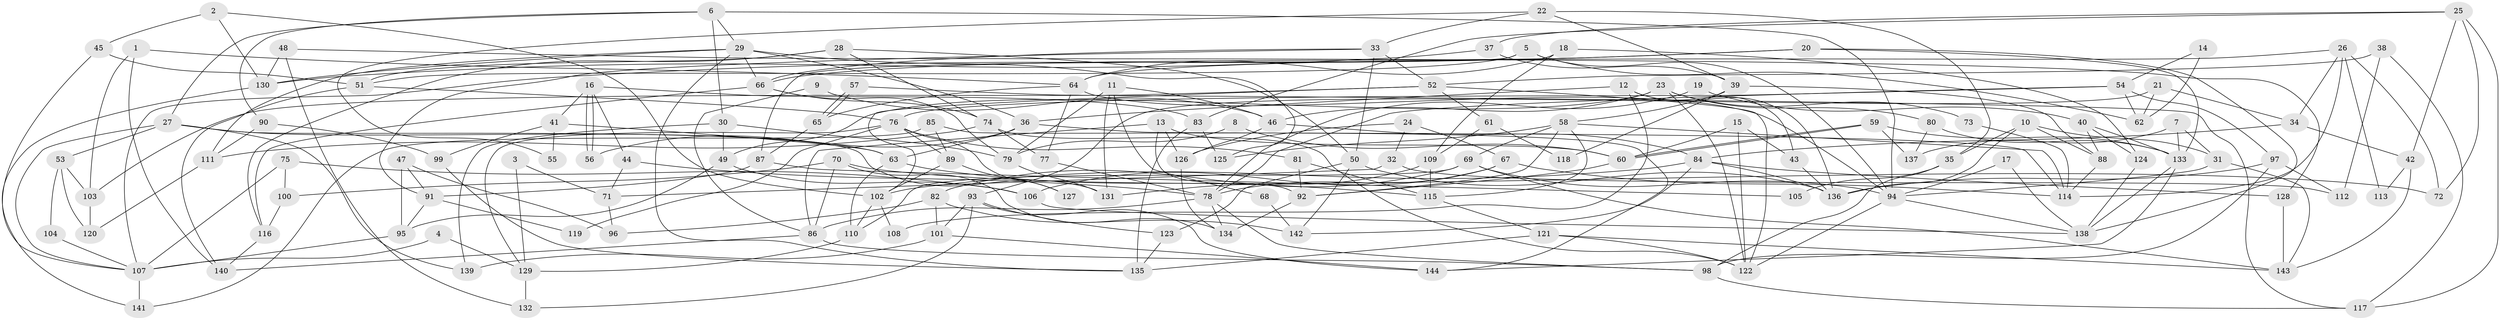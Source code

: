// coarse degree distribution, {2: 0.14035087719298245, 3: 0.21052631578947367, 4: 0.22807017543859648, 5: 0.12280701754385964, 7: 0.07017543859649122, 6: 0.08771929824561403, 8: 0.03508771929824561, 10: 0.017543859649122806, 15: 0.017543859649122806, 9: 0.017543859649122806, 21: 0.017543859649122806, 13: 0.03508771929824561}
// Generated by graph-tools (version 1.1) at 2025/53/03/04/25 21:53:23]
// undirected, 144 vertices, 288 edges
graph export_dot {
graph [start="1"]
  node [color=gray90,style=filled];
  1;
  2;
  3;
  4;
  5;
  6;
  7;
  8;
  9;
  10;
  11;
  12;
  13;
  14;
  15;
  16;
  17;
  18;
  19;
  20;
  21;
  22;
  23;
  24;
  25;
  26;
  27;
  28;
  29;
  30;
  31;
  32;
  33;
  34;
  35;
  36;
  37;
  38;
  39;
  40;
  41;
  42;
  43;
  44;
  45;
  46;
  47;
  48;
  49;
  50;
  51;
  52;
  53;
  54;
  55;
  56;
  57;
  58;
  59;
  60;
  61;
  62;
  63;
  64;
  65;
  66;
  67;
  68;
  69;
  70;
  71;
  72;
  73;
  74;
  75;
  76;
  77;
  78;
  79;
  80;
  81;
  82;
  83;
  84;
  85;
  86;
  87;
  88;
  89;
  90;
  91;
  92;
  93;
  94;
  95;
  96;
  97;
  98;
  99;
  100;
  101;
  102;
  103;
  104;
  105;
  106;
  107;
  108;
  109;
  110;
  111;
  112;
  113;
  114;
  115;
  116;
  117;
  118;
  119;
  120;
  121;
  122;
  123;
  124;
  125;
  126;
  127;
  128;
  129;
  130;
  131;
  132;
  133;
  134;
  135;
  136;
  137;
  138;
  139;
  140;
  141;
  142;
  143;
  144;
  1 -- 64;
  1 -- 140;
  1 -- 103;
  2 -- 45;
  2 -- 102;
  2 -- 130;
  3 -- 129;
  3 -- 71;
  4 -- 107;
  4 -- 129;
  5 -- 94;
  5 -- 51;
  5 -- 62;
  5 -- 87;
  6 -- 27;
  6 -- 30;
  6 -- 29;
  6 -- 90;
  6 -- 94;
  7 -- 31;
  7 -- 133;
  7 -- 137;
  8 -- 60;
  8 -- 79;
  9 -- 46;
  9 -- 86;
  10 -- 136;
  10 -- 31;
  10 -- 35;
  10 -- 88;
  11 -- 131;
  11 -- 79;
  11 -- 46;
  11 -- 68;
  12 -- 36;
  12 -- 136;
  12 -- 43;
  12 -- 108;
  13 -- 86;
  13 -- 60;
  13 -- 92;
  13 -- 126;
  14 -- 62;
  14 -- 54;
  15 -- 60;
  15 -- 122;
  15 -- 43;
  16 -- 41;
  16 -- 56;
  16 -- 56;
  16 -- 44;
  16 -- 83;
  17 -- 94;
  17 -- 138;
  18 -- 64;
  18 -- 124;
  18 -- 109;
  19 -- 78;
  19 -- 40;
  20 -- 66;
  20 -- 133;
  20 -- 107;
  20 -- 138;
  21 -- 62;
  21 -- 34;
  21 -- 93;
  22 -- 33;
  22 -- 39;
  22 -- 35;
  22 -- 55;
  23 -- 49;
  23 -- 122;
  23 -- 46;
  23 -- 73;
  23 -- 80;
  24 -- 67;
  24 -- 126;
  24 -- 32;
  25 -- 72;
  25 -- 83;
  25 -- 37;
  25 -- 42;
  25 -- 117;
  26 -- 64;
  26 -- 34;
  26 -- 72;
  26 -- 113;
  26 -- 114;
  27 -- 63;
  27 -- 107;
  27 -- 53;
  27 -- 131;
  27 -- 139;
  28 -- 74;
  28 -- 50;
  28 -- 51;
  28 -- 116;
  29 -- 130;
  29 -- 36;
  29 -- 66;
  29 -- 111;
  29 -- 125;
  29 -- 135;
  30 -- 79;
  30 -- 49;
  30 -- 139;
  31 -- 143;
  31 -- 94;
  32 -- 71;
  32 -- 112;
  33 -- 50;
  33 -- 66;
  33 -- 52;
  33 -- 91;
  34 -- 42;
  34 -- 84;
  35 -- 98;
  35 -- 105;
  36 -- 114;
  36 -- 56;
  36 -- 63;
  37 -- 39;
  37 -- 130;
  38 -- 117;
  38 -- 52;
  38 -- 112;
  39 -- 58;
  39 -- 88;
  39 -- 118;
  40 -- 88;
  40 -- 133;
  40 -- 124;
  41 -- 99;
  41 -- 63;
  41 -- 55;
  42 -- 143;
  42 -- 113;
  43 -- 136;
  44 -- 78;
  44 -- 71;
  45 -- 51;
  45 -- 107;
  46 -- 84;
  46 -- 126;
  47 -- 91;
  47 -- 95;
  47 -- 96;
  48 -- 130;
  48 -- 132;
  48 -- 128;
  49 -- 95;
  49 -- 106;
  50 -- 142;
  50 -- 136;
  50 -- 123;
  51 -- 140;
  51 -- 76;
  52 -- 122;
  52 -- 61;
  52 -- 102;
  52 -- 103;
  53 -- 103;
  53 -- 104;
  53 -- 120;
  54 -- 78;
  54 -- 97;
  54 -- 62;
  54 -- 76;
  57 -- 117;
  57 -- 65;
  57 -- 65;
  58 -- 69;
  58 -- 125;
  58 -- 92;
  58 -- 114;
  58 -- 115;
  59 -- 60;
  59 -- 60;
  59 -- 137;
  59 -- 133;
  60 -- 92;
  61 -- 109;
  61 -- 118;
  63 -- 115;
  63 -- 110;
  64 -- 77;
  64 -- 94;
  64 -- 65;
  65 -- 87;
  66 -- 116;
  66 -- 74;
  66 -- 79;
  67 -- 78;
  67 -- 114;
  67 -- 106;
  68 -- 142;
  69 -- 94;
  69 -- 143;
  69 -- 82;
  69 -- 110;
  70 -- 86;
  70 -- 134;
  70 -- 72;
  70 -- 100;
  71 -- 96;
  73 -- 114;
  74 -- 111;
  74 -- 77;
  74 -- 122;
  75 -- 107;
  75 -- 106;
  75 -- 100;
  76 -- 81;
  76 -- 89;
  76 -- 119;
  76 -- 127;
  76 -- 129;
  77 -- 78;
  78 -- 134;
  78 -- 98;
  78 -- 86;
  79 -- 131;
  80 -- 133;
  80 -- 137;
  81 -- 92;
  81 -- 115;
  82 -- 101;
  82 -- 96;
  82 -- 142;
  83 -- 135;
  83 -- 125;
  84 -- 102;
  84 -- 128;
  84 -- 136;
  84 -- 142;
  85 -- 144;
  85 -- 89;
  85 -- 141;
  86 -- 98;
  86 -- 140;
  87 -- 91;
  87 -- 105;
  88 -- 114;
  89 -- 102;
  89 -- 127;
  90 -- 111;
  90 -- 99;
  91 -- 95;
  91 -- 119;
  92 -- 134;
  93 -- 101;
  93 -- 123;
  93 -- 132;
  93 -- 144;
  94 -- 122;
  94 -- 138;
  95 -- 107;
  97 -- 112;
  97 -- 136;
  97 -- 98;
  98 -- 117;
  99 -- 135;
  100 -- 116;
  101 -- 144;
  101 -- 139;
  102 -- 110;
  102 -- 108;
  103 -- 120;
  104 -- 107;
  106 -- 138;
  107 -- 141;
  109 -- 115;
  109 -- 131;
  110 -- 129;
  111 -- 120;
  115 -- 121;
  116 -- 140;
  121 -- 135;
  121 -- 122;
  121 -- 143;
  123 -- 135;
  124 -- 138;
  126 -- 134;
  128 -- 143;
  129 -- 132;
  130 -- 141;
  133 -- 138;
  133 -- 144;
}
